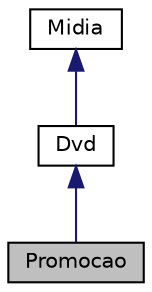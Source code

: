 digraph "Promocao"
{
 // LATEX_PDF_SIZE
  edge [fontname="Helvetica",fontsize="10",labelfontname="Helvetica",labelfontsize="10"];
  node [fontname="Helvetica",fontsize="10",shape=record];
  Node1 [label="Promocao",height=0.2,width=0.4,color="black", fillcolor="grey75", style="filled", fontcolor="black",tooltip=" "];
  Node2 -> Node1 [dir="back",color="midnightblue",fontsize="10",style="solid"];
  Node2 [label="Dvd",height=0.2,width=0.4,color="black", fillcolor="white", style="filled",URL="$classDvd.html",tooltip=" "];
  Node3 -> Node2 [dir="back",color="midnightblue",fontsize="10",style="solid"];
  Node3 [label="Midia",height=0.2,width=0.4,color="black", fillcolor="white", style="filled",URL="$classMidia.html",tooltip=" "];
}
